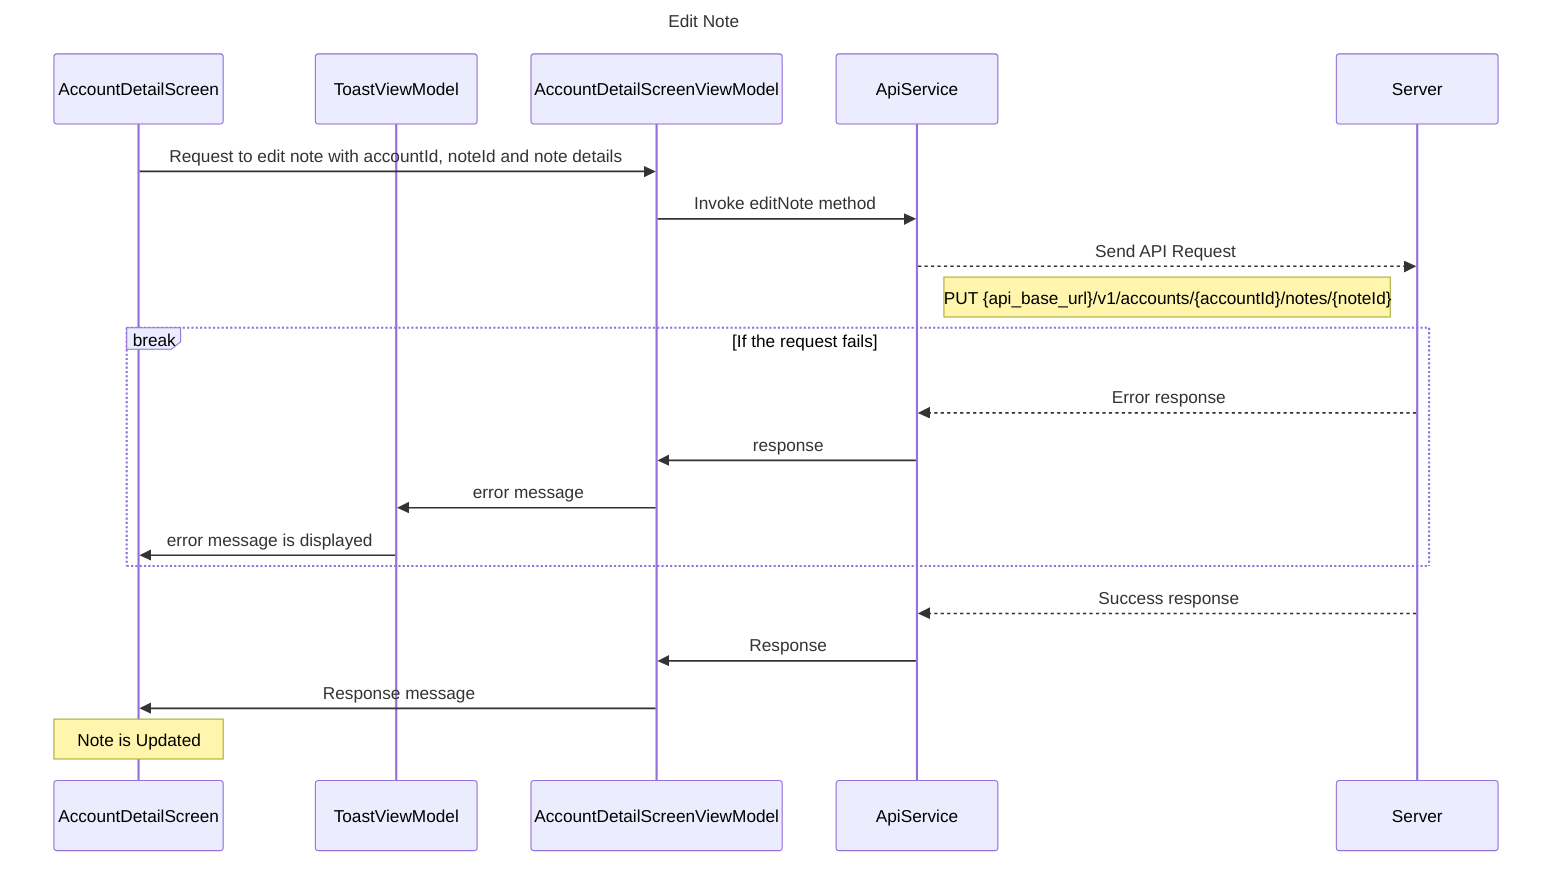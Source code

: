 sequenceDiagram
    title Edit Note

    participant ADS as AccountDetailScreen
    participant TVM as ToastViewModel
    participant ADSVM as AccountDetailScreenViewModel
    participant AS as ApiService
    participant S as Server

    ADS->>ADSVM: Request to edit note with accountId, noteId and note details
    ADSVM->>AS: Invoke editNote method
    AS-->>S: Send API Request
    note right of AS: PUT {api_base_url}/v1/accounts/{accountId}/notes/{noteId}

    break If the request fails
        S-->>AS: Error response
        AS->>ADSVM: response
        ADSVM->>TVM: error message
        TVM->>ADS: error message is displayed
    end

    S-->>AS: Success response
    AS->>ADSVM: Response
    ADSVM->>ADS: Response message
    note over ADS: Note is Updated